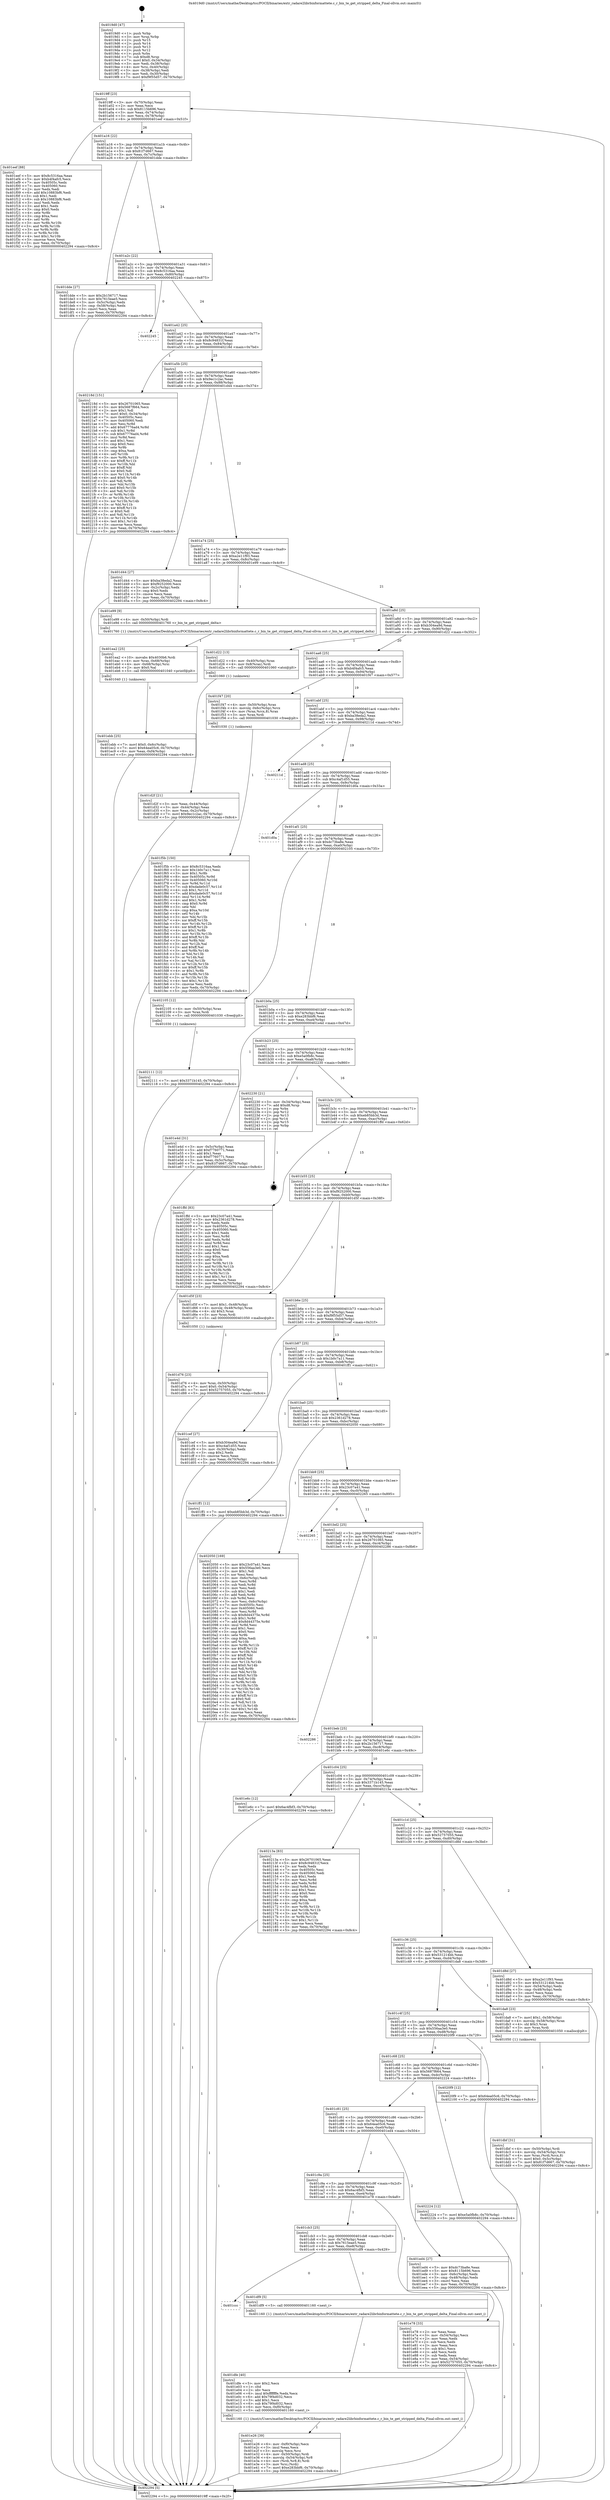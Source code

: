 digraph "0x4019d0" {
  label = "0x4019d0 (/mnt/c/Users/mathe/Desktop/tcc/POCII/binaries/extr_radare2librbinformattete.c_r_bin_te_get_stripped_delta_Final-ollvm.out::main(0))"
  labelloc = "t"
  node[shape=record]

  Entry [label="",width=0.3,height=0.3,shape=circle,fillcolor=black,style=filled]
  "0x4019ff" [label="{
     0x4019ff [23]\l
     | [instrs]\l
     &nbsp;&nbsp;0x4019ff \<+3\>: mov -0x70(%rbp),%eax\l
     &nbsp;&nbsp;0x401a02 \<+2\>: mov %eax,%ecx\l
     &nbsp;&nbsp;0x401a04 \<+6\>: sub $0x8115b696,%ecx\l
     &nbsp;&nbsp;0x401a0a \<+3\>: mov %eax,-0x74(%rbp)\l
     &nbsp;&nbsp;0x401a0d \<+3\>: mov %ecx,-0x78(%rbp)\l
     &nbsp;&nbsp;0x401a10 \<+6\>: je 0000000000401eef \<main+0x51f\>\l
  }"]
  "0x401eef" [label="{
     0x401eef [88]\l
     | [instrs]\l
     &nbsp;&nbsp;0x401eef \<+5\>: mov $0x8c5316aa,%eax\l
     &nbsp;&nbsp;0x401ef4 \<+5\>: mov $0xb4f4afc5,%ecx\l
     &nbsp;&nbsp;0x401ef9 \<+7\>: mov 0x40505c,%edx\l
     &nbsp;&nbsp;0x401f00 \<+7\>: mov 0x405060,%esi\l
     &nbsp;&nbsp;0x401f07 \<+2\>: mov %edx,%edi\l
     &nbsp;&nbsp;0x401f09 \<+6\>: add $0x10883bf6,%edi\l
     &nbsp;&nbsp;0x401f0f \<+3\>: sub $0x1,%edi\l
     &nbsp;&nbsp;0x401f12 \<+6\>: sub $0x10883bf6,%edi\l
     &nbsp;&nbsp;0x401f18 \<+3\>: imul %edi,%edx\l
     &nbsp;&nbsp;0x401f1b \<+3\>: and $0x1,%edx\l
     &nbsp;&nbsp;0x401f1e \<+3\>: cmp $0x0,%edx\l
     &nbsp;&nbsp;0x401f21 \<+4\>: sete %r8b\l
     &nbsp;&nbsp;0x401f25 \<+3\>: cmp $0xa,%esi\l
     &nbsp;&nbsp;0x401f28 \<+4\>: setl %r9b\l
     &nbsp;&nbsp;0x401f2c \<+3\>: mov %r8b,%r10b\l
     &nbsp;&nbsp;0x401f2f \<+3\>: and %r9b,%r10b\l
     &nbsp;&nbsp;0x401f32 \<+3\>: xor %r9b,%r8b\l
     &nbsp;&nbsp;0x401f35 \<+3\>: or %r8b,%r10b\l
     &nbsp;&nbsp;0x401f38 \<+4\>: test $0x1,%r10b\l
     &nbsp;&nbsp;0x401f3c \<+3\>: cmovne %ecx,%eax\l
     &nbsp;&nbsp;0x401f3f \<+3\>: mov %eax,-0x70(%rbp)\l
     &nbsp;&nbsp;0x401f42 \<+5\>: jmp 0000000000402294 \<main+0x8c4\>\l
  }"]
  "0x401a16" [label="{
     0x401a16 [22]\l
     | [instrs]\l
     &nbsp;&nbsp;0x401a16 \<+5\>: jmp 0000000000401a1b \<main+0x4b\>\l
     &nbsp;&nbsp;0x401a1b \<+3\>: mov -0x74(%rbp),%eax\l
     &nbsp;&nbsp;0x401a1e \<+5\>: sub $0x81f7d667,%eax\l
     &nbsp;&nbsp;0x401a23 \<+3\>: mov %eax,-0x7c(%rbp)\l
     &nbsp;&nbsp;0x401a26 \<+6\>: je 0000000000401dde \<main+0x40e\>\l
  }"]
  Exit [label="",width=0.3,height=0.3,shape=circle,fillcolor=black,style=filled,peripheries=2]
  "0x401dde" [label="{
     0x401dde [27]\l
     | [instrs]\l
     &nbsp;&nbsp;0x401dde \<+5\>: mov $0x2b156717,%eax\l
     &nbsp;&nbsp;0x401de3 \<+5\>: mov $0x7615eae5,%ecx\l
     &nbsp;&nbsp;0x401de8 \<+3\>: mov -0x5c(%rbp),%edx\l
     &nbsp;&nbsp;0x401deb \<+3\>: cmp -0x58(%rbp),%edx\l
     &nbsp;&nbsp;0x401dee \<+3\>: cmovl %ecx,%eax\l
     &nbsp;&nbsp;0x401df1 \<+3\>: mov %eax,-0x70(%rbp)\l
     &nbsp;&nbsp;0x401df4 \<+5\>: jmp 0000000000402294 \<main+0x8c4\>\l
  }"]
  "0x401a2c" [label="{
     0x401a2c [22]\l
     | [instrs]\l
     &nbsp;&nbsp;0x401a2c \<+5\>: jmp 0000000000401a31 \<main+0x61\>\l
     &nbsp;&nbsp;0x401a31 \<+3\>: mov -0x74(%rbp),%eax\l
     &nbsp;&nbsp;0x401a34 \<+5\>: sub $0x8c5316aa,%eax\l
     &nbsp;&nbsp;0x401a39 \<+3\>: mov %eax,-0x80(%rbp)\l
     &nbsp;&nbsp;0x401a3c \<+6\>: je 0000000000402245 \<main+0x875\>\l
  }"]
  "0x402111" [label="{
     0x402111 [12]\l
     | [instrs]\l
     &nbsp;&nbsp;0x402111 \<+7\>: movl $0x3371b145,-0x70(%rbp)\l
     &nbsp;&nbsp;0x402118 \<+5\>: jmp 0000000000402294 \<main+0x8c4\>\l
  }"]
  "0x402245" [label="{
     0x402245\l
  }", style=dashed]
  "0x401a42" [label="{
     0x401a42 [25]\l
     | [instrs]\l
     &nbsp;&nbsp;0x401a42 \<+5\>: jmp 0000000000401a47 \<main+0x77\>\l
     &nbsp;&nbsp;0x401a47 \<+3\>: mov -0x74(%rbp),%eax\l
     &nbsp;&nbsp;0x401a4a \<+5\>: sub $0x8c94831f,%eax\l
     &nbsp;&nbsp;0x401a4f \<+6\>: mov %eax,-0x84(%rbp)\l
     &nbsp;&nbsp;0x401a55 \<+6\>: je 000000000040218d \<main+0x7bd\>\l
  }"]
  "0x401f5b" [label="{
     0x401f5b [150]\l
     | [instrs]\l
     &nbsp;&nbsp;0x401f5b \<+5\>: mov $0x8c5316aa,%edx\l
     &nbsp;&nbsp;0x401f60 \<+5\>: mov $0x1b0c7a11,%esi\l
     &nbsp;&nbsp;0x401f65 \<+3\>: mov $0x1,%r8b\l
     &nbsp;&nbsp;0x401f68 \<+8\>: mov 0x40505c,%r9d\l
     &nbsp;&nbsp;0x401f70 \<+8\>: mov 0x405060,%r10d\l
     &nbsp;&nbsp;0x401f78 \<+3\>: mov %r9d,%r11d\l
     &nbsp;&nbsp;0x401f7b \<+7\>: sub $0xdade0c57,%r11d\l
     &nbsp;&nbsp;0x401f82 \<+4\>: sub $0x1,%r11d\l
     &nbsp;&nbsp;0x401f86 \<+7\>: add $0xdade0c57,%r11d\l
     &nbsp;&nbsp;0x401f8d \<+4\>: imul %r11d,%r9d\l
     &nbsp;&nbsp;0x401f91 \<+4\>: and $0x1,%r9d\l
     &nbsp;&nbsp;0x401f95 \<+4\>: cmp $0x0,%r9d\l
     &nbsp;&nbsp;0x401f99 \<+3\>: sete %bl\l
     &nbsp;&nbsp;0x401f9c \<+4\>: cmp $0xa,%r10d\l
     &nbsp;&nbsp;0x401fa0 \<+4\>: setl %r14b\l
     &nbsp;&nbsp;0x401fa4 \<+3\>: mov %bl,%r15b\l
     &nbsp;&nbsp;0x401fa7 \<+4\>: xor $0xff,%r15b\l
     &nbsp;&nbsp;0x401fab \<+3\>: mov %r14b,%r12b\l
     &nbsp;&nbsp;0x401fae \<+4\>: xor $0xff,%r12b\l
     &nbsp;&nbsp;0x401fb2 \<+4\>: xor $0x1,%r8b\l
     &nbsp;&nbsp;0x401fb6 \<+3\>: mov %r15b,%r13b\l
     &nbsp;&nbsp;0x401fb9 \<+4\>: and $0xff,%r13b\l
     &nbsp;&nbsp;0x401fbd \<+3\>: and %r8b,%bl\l
     &nbsp;&nbsp;0x401fc0 \<+3\>: mov %r12b,%al\l
     &nbsp;&nbsp;0x401fc3 \<+2\>: and $0xff,%al\l
     &nbsp;&nbsp;0x401fc5 \<+3\>: and %r8b,%r14b\l
     &nbsp;&nbsp;0x401fc8 \<+3\>: or %bl,%r13b\l
     &nbsp;&nbsp;0x401fcb \<+3\>: or %r14b,%al\l
     &nbsp;&nbsp;0x401fce \<+3\>: xor %al,%r13b\l
     &nbsp;&nbsp;0x401fd1 \<+3\>: or %r12b,%r15b\l
     &nbsp;&nbsp;0x401fd4 \<+4\>: xor $0xff,%r15b\l
     &nbsp;&nbsp;0x401fd8 \<+4\>: or $0x1,%r8b\l
     &nbsp;&nbsp;0x401fdc \<+3\>: and %r8b,%r15b\l
     &nbsp;&nbsp;0x401fdf \<+3\>: or %r15b,%r13b\l
     &nbsp;&nbsp;0x401fe2 \<+4\>: test $0x1,%r13b\l
     &nbsp;&nbsp;0x401fe6 \<+3\>: cmovne %esi,%edx\l
     &nbsp;&nbsp;0x401fe9 \<+3\>: mov %edx,-0x70(%rbp)\l
     &nbsp;&nbsp;0x401fec \<+5\>: jmp 0000000000402294 \<main+0x8c4\>\l
  }"]
  "0x40218d" [label="{
     0x40218d [151]\l
     | [instrs]\l
     &nbsp;&nbsp;0x40218d \<+5\>: mov $0x26701065,%eax\l
     &nbsp;&nbsp;0x402192 \<+5\>: mov $0x5687f664,%ecx\l
     &nbsp;&nbsp;0x402197 \<+2\>: mov $0x1,%dl\l
     &nbsp;&nbsp;0x402199 \<+7\>: movl $0x0,-0x34(%rbp)\l
     &nbsp;&nbsp;0x4021a0 \<+7\>: mov 0x40505c,%esi\l
     &nbsp;&nbsp;0x4021a7 \<+7\>: mov 0x405060,%edi\l
     &nbsp;&nbsp;0x4021ae \<+3\>: mov %esi,%r8d\l
     &nbsp;&nbsp;0x4021b1 \<+7\>: add $0x67776ad4,%r8d\l
     &nbsp;&nbsp;0x4021b8 \<+4\>: sub $0x1,%r8d\l
     &nbsp;&nbsp;0x4021bc \<+7\>: sub $0x67776ad4,%r8d\l
     &nbsp;&nbsp;0x4021c3 \<+4\>: imul %r8d,%esi\l
     &nbsp;&nbsp;0x4021c7 \<+3\>: and $0x1,%esi\l
     &nbsp;&nbsp;0x4021ca \<+3\>: cmp $0x0,%esi\l
     &nbsp;&nbsp;0x4021cd \<+4\>: sete %r9b\l
     &nbsp;&nbsp;0x4021d1 \<+3\>: cmp $0xa,%edi\l
     &nbsp;&nbsp;0x4021d4 \<+4\>: setl %r10b\l
     &nbsp;&nbsp;0x4021d8 \<+3\>: mov %r9b,%r11b\l
     &nbsp;&nbsp;0x4021db \<+4\>: xor $0xff,%r11b\l
     &nbsp;&nbsp;0x4021df \<+3\>: mov %r10b,%bl\l
     &nbsp;&nbsp;0x4021e2 \<+3\>: xor $0xff,%bl\l
     &nbsp;&nbsp;0x4021e5 \<+3\>: xor $0x0,%dl\l
     &nbsp;&nbsp;0x4021e8 \<+3\>: mov %r11b,%r14b\l
     &nbsp;&nbsp;0x4021eb \<+4\>: and $0x0,%r14b\l
     &nbsp;&nbsp;0x4021ef \<+3\>: and %dl,%r9b\l
     &nbsp;&nbsp;0x4021f2 \<+3\>: mov %bl,%r15b\l
     &nbsp;&nbsp;0x4021f5 \<+4\>: and $0x0,%r15b\l
     &nbsp;&nbsp;0x4021f9 \<+3\>: and %dl,%r10b\l
     &nbsp;&nbsp;0x4021fc \<+3\>: or %r9b,%r14b\l
     &nbsp;&nbsp;0x4021ff \<+3\>: or %r10b,%r15b\l
     &nbsp;&nbsp;0x402202 \<+3\>: xor %r15b,%r14b\l
     &nbsp;&nbsp;0x402205 \<+3\>: or %bl,%r11b\l
     &nbsp;&nbsp;0x402208 \<+4\>: xor $0xff,%r11b\l
     &nbsp;&nbsp;0x40220c \<+3\>: or $0x0,%dl\l
     &nbsp;&nbsp;0x40220f \<+3\>: and %dl,%r11b\l
     &nbsp;&nbsp;0x402212 \<+3\>: or %r11b,%r14b\l
     &nbsp;&nbsp;0x402215 \<+4\>: test $0x1,%r14b\l
     &nbsp;&nbsp;0x402219 \<+3\>: cmovne %ecx,%eax\l
     &nbsp;&nbsp;0x40221c \<+3\>: mov %eax,-0x70(%rbp)\l
     &nbsp;&nbsp;0x40221f \<+5\>: jmp 0000000000402294 \<main+0x8c4\>\l
  }"]
  "0x401a5b" [label="{
     0x401a5b [25]\l
     | [instrs]\l
     &nbsp;&nbsp;0x401a5b \<+5\>: jmp 0000000000401a60 \<main+0x90\>\l
     &nbsp;&nbsp;0x401a60 \<+3\>: mov -0x74(%rbp),%eax\l
     &nbsp;&nbsp;0x401a63 \<+5\>: sub $0x9ec1c2ac,%eax\l
     &nbsp;&nbsp;0x401a68 \<+6\>: mov %eax,-0x88(%rbp)\l
     &nbsp;&nbsp;0x401a6e \<+6\>: je 0000000000401d44 \<main+0x374\>\l
  }"]
  "0x401ebb" [label="{
     0x401ebb [25]\l
     | [instrs]\l
     &nbsp;&nbsp;0x401ebb \<+7\>: movl $0x0,-0x6c(%rbp)\l
     &nbsp;&nbsp;0x401ec2 \<+7\>: movl $0x64ea05c6,-0x70(%rbp)\l
     &nbsp;&nbsp;0x401ec9 \<+6\>: mov %eax,-0xf4(%rbp)\l
     &nbsp;&nbsp;0x401ecf \<+5\>: jmp 0000000000402294 \<main+0x8c4\>\l
  }"]
  "0x401d44" [label="{
     0x401d44 [27]\l
     | [instrs]\l
     &nbsp;&nbsp;0x401d44 \<+5\>: mov $0xba38eda2,%eax\l
     &nbsp;&nbsp;0x401d49 \<+5\>: mov $0xf9252000,%ecx\l
     &nbsp;&nbsp;0x401d4e \<+3\>: mov -0x2c(%rbp),%edx\l
     &nbsp;&nbsp;0x401d51 \<+3\>: cmp $0x0,%edx\l
     &nbsp;&nbsp;0x401d54 \<+3\>: cmove %ecx,%eax\l
     &nbsp;&nbsp;0x401d57 \<+3\>: mov %eax,-0x70(%rbp)\l
     &nbsp;&nbsp;0x401d5a \<+5\>: jmp 0000000000402294 \<main+0x8c4\>\l
  }"]
  "0x401a74" [label="{
     0x401a74 [25]\l
     | [instrs]\l
     &nbsp;&nbsp;0x401a74 \<+5\>: jmp 0000000000401a79 \<main+0xa9\>\l
     &nbsp;&nbsp;0x401a79 \<+3\>: mov -0x74(%rbp),%eax\l
     &nbsp;&nbsp;0x401a7c \<+5\>: sub $0xa2e11f93,%eax\l
     &nbsp;&nbsp;0x401a81 \<+6\>: mov %eax,-0x8c(%rbp)\l
     &nbsp;&nbsp;0x401a87 \<+6\>: je 0000000000401e99 \<main+0x4c9\>\l
  }"]
  "0x401ea2" [label="{
     0x401ea2 [25]\l
     | [instrs]\l
     &nbsp;&nbsp;0x401ea2 \<+10\>: movabs $0x4030b6,%rdi\l
     &nbsp;&nbsp;0x401eac \<+4\>: mov %rax,-0x68(%rbp)\l
     &nbsp;&nbsp;0x401eb0 \<+4\>: mov -0x68(%rbp),%rsi\l
     &nbsp;&nbsp;0x401eb4 \<+2\>: mov $0x0,%al\l
     &nbsp;&nbsp;0x401eb6 \<+5\>: call 0000000000401040 \<printf@plt\>\l
     | [calls]\l
     &nbsp;&nbsp;0x401040 \{1\} (unknown)\l
  }"]
  "0x401e99" [label="{
     0x401e99 [9]\l
     | [instrs]\l
     &nbsp;&nbsp;0x401e99 \<+4\>: mov -0x50(%rbp),%rdi\l
     &nbsp;&nbsp;0x401e9d \<+5\>: call 0000000000401760 \<r_bin_te_get_stripped_delta\>\l
     | [calls]\l
     &nbsp;&nbsp;0x401760 \{1\} (/mnt/c/Users/mathe/Desktop/tcc/POCII/binaries/extr_radare2librbinformattete.c_r_bin_te_get_stripped_delta_Final-ollvm.out::r_bin_te_get_stripped_delta)\l
  }"]
  "0x401a8d" [label="{
     0x401a8d [25]\l
     | [instrs]\l
     &nbsp;&nbsp;0x401a8d \<+5\>: jmp 0000000000401a92 \<main+0xc2\>\l
     &nbsp;&nbsp;0x401a92 \<+3\>: mov -0x74(%rbp),%eax\l
     &nbsp;&nbsp;0x401a95 \<+5\>: sub $0xb304ea9d,%eax\l
     &nbsp;&nbsp;0x401a9a \<+6\>: mov %eax,-0x90(%rbp)\l
     &nbsp;&nbsp;0x401aa0 \<+6\>: je 0000000000401d22 \<main+0x352\>\l
  }"]
  "0x401e26" [label="{
     0x401e26 [39]\l
     | [instrs]\l
     &nbsp;&nbsp;0x401e26 \<+6\>: mov -0xf0(%rbp),%ecx\l
     &nbsp;&nbsp;0x401e2c \<+3\>: imul %eax,%ecx\l
     &nbsp;&nbsp;0x401e2f \<+3\>: movslq %ecx,%rsi\l
     &nbsp;&nbsp;0x401e32 \<+4\>: mov -0x50(%rbp),%rdi\l
     &nbsp;&nbsp;0x401e36 \<+4\>: movslq -0x54(%rbp),%r8\l
     &nbsp;&nbsp;0x401e3a \<+4\>: mov (%rdi,%r8,8),%rdi\l
     &nbsp;&nbsp;0x401e3e \<+3\>: mov %rsi,(%rdi)\l
     &nbsp;&nbsp;0x401e41 \<+7\>: movl $0xe283bbf6,-0x70(%rbp)\l
     &nbsp;&nbsp;0x401e48 \<+5\>: jmp 0000000000402294 \<main+0x8c4\>\l
  }"]
  "0x401d22" [label="{
     0x401d22 [13]\l
     | [instrs]\l
     &nbsp;&nbsp;0x401d22 \<+4\>: mov -0x40(%rbp),%rax\l
     &nbsp;&nbsp;0x401d26 \<+4\>: mov 0x8(%rax),%rdi\l
     &nbsp;&nbsp;0x401d2a \<+5\>: call 0000000000401060 \<atoi@plt\>\l
     | [calls]\l
     &nbsp;&nbsp;0x401060 \{1\} (unknown)\l
  }"]
  "0x401aa6" [label="{
     0x401aa6 [25]\l
     | [instrs]\l
     &nbsp;&nbsp;0x401aa6 \<+5\>: jmp 0000000000401aab \<main+0xdb\>\l
     &nbsp;&nbsp;0x401aab \<+3\>: mov -0x74(%rbp),%eax\l
     &nbsp;&nbsp;0x401aae \<+5\>: sub $0xb4f4afc5,%eax\l
     &nbsp;&nbsp;0x401ab3 \<+6\>: mov %eax,-0x94(%rbp)\l
     &nbsp;&nbsp;0x401ab9 \<+6\>: je 0000000000401f47 \<main+0x577\>\l
  }"]
  "0x401dfe" [label="{
     0x401dfe [40]\l
     | [instrs]\l
     &nbsp;&nbsp;0x401dfe \<+5\>: mov $0x2,%ecx\l
     &nbsp;&nbsp;0x401e03 \<+1\>: cltd\l
     &nbsp;&nbsp;0x401e04 \<+2\>: idiv %ecx\l
     &nbsp;&nbsp;0x401e06 \<+6\>: imul $0xfffffffe,%edx,%ecx\l
     &nbsp;&nbsp;0x401e0c \<+6\>: add $0x79f4d032,%ecx\l
     &nbsp;&nbsp;0x401e12 \<+3\>: add $0x1,%ecx\l
     &nbsp;&nbsp;0x401e15 \<+6\>: sub $0x79f4d032,%ecx\l
     &nbsp;&nbsp;0x401e1b \<+6\>: mov %ecx,-0xf0(%rbp)\l
     &nbsp;&nbsp;0x401e21 \<+5\>: call 0000000000401160 \<next_i\>\l
     | [calls]\l
     &nbsp;&nbsp;0x401160 \{1\} (/mnt/c/Users/mathe/Desktop/tcc/POCII/binaries/extr_radare2librbinformattete.c_r_bin_te_get_stripped_delta_Final-ollvm.out::next_i)\l
  }"]
  "0x401f47" [label="{
     0x401f47 [20]\l
     | [instrs]\l
     &nbsp;&nbsp;0x401f47 \<+4\>: mov -0x50(%rbp),%rax\l
     &nbsp;&nbsp;0x401f4b \<+4\>: movslq -0x6c(%rbp),%rcx\l
     &nbsp;&nbsp;0x401f4f \<+4\>: mov (%rax,%rcx,8),%rax\l
     &nbsp;&nbsp;0x401f53 \<+3\>: mov %rax,%rdi\l
     &nbsp;&nbsp;0x401f56 \<+5\>: call 0000000000401030 \<free@plt\>\l
     | [calls]\l
     &nbsp;&nbsp;0x401030 \{1\} (unknown)\l
  }"]
  "0x401abf" [label="{
     0x401abf [25]\l
     | [instrs]\l
     &nbsp;&nbsp;0x401abf \<+5\>: jmp 0000000000401ac4 \<main+0xf4\>\l
     &nbsp;&nbsp;0x401ac4 \<+3\>: mov -0x74(%rbp),%eax\l
     &nbsp;&nbsp;0x401ac7 \<+5\>: sub $0xba38eda2,%eax\l
     &nbsp;&nbsp;0x401acc \<+6\>: mov %eax,-0x98(%rbp)\l
     &nbsp;&nbsp;0x401ad2 \<+6\>: je 000000000040211d \<main+0x74d\>\l
  }"]
  "0x401ccc" [label="{
     0x401ccc\l
  }", style=dashed]
  "0x40211d" [label="{
     0x40211d\l
  }", style=dashed]
  "0x401ad8" [label="{
     0x401ad8 [25]\l
     | [instrs]\l
     &nbsp;&nbsp;0x401ad8 \<+5\>: jmp 0000000000401add \<main+0x10d\>\l
     &nbsp;&nbsp;0x401add \<+3\>: mov -0x74(%rbp),%eax\l
     &nbsp;&nbsp;0x401ae0 \<+5\>: sub $0xc4af1d55,%eax\l
     &nbsp;&nbsp;0x401ae5 \<+6\>: mov %eax,-0x9c(%rbp)\l
     &nbsp;&nbsp;0x401aeb \<+6\>: je 0000000000401d0a \<main+0x33a\>\l
  }"]
  "0x401df9" [label="{
     0x401df9 [5]\l
     | [instrs]\l
     &nbsp;&nbsp;0x401df9 \<+5\>: call 0000000000401160 \<next_i\>\l
     | [calls]\l
     &nbsp;&nbsp;0x401160 \{1\} (/mnt/c/Users/mathe/Desktop/tcc/POCII/binaries/extr_radare2librbinformattete.c_r_bin_te_get_stripped_delta_Final-ollvm.out::next_i)\l
  }"]
  "0x401d0a" [label="{
     0x401d0a\l
  }", style=dashed]
  "0x401af1" [label="{
     0x401af1 [25]\l
     | [instrs]\l
     &nbsp;&nbsp;0x401af1 \<+5\>: jmp 0000000000401af6 \<main+0x126\>\l
     &nbsp;&nbsp;0x401af6 \<+3\>: mov -0x74(%rbp),%eax\l
     &nbsp;&nbsp;0x401af9 \<+5\>: sub $0xdc73ba8e,%eax\l
     &nbsp;&nbsp;0x401afe \<+6\>: mov %eax,-0xa0(%rbp)\l
     &nbsp;&nbsp;0x401b04 \<+6\>: je 0000000000402105 \<main+0x735\>\l
  }"]
  "0x401cb3" [label="{
     0x401cb3 [25]\l
     | [instrs]\l
     &nbsp;&nbsp;0x401cb3 \<+5\>: jmp 0000000000401cb8 \<main+0x2e8\>\l
     &nbsp;&nbsp;0x401cb8 \<+3\>: mov -0x74(%rbp),%eax\l
     &nbsp;&nbsp;0x401cbb \<+5\>: sub $0x7615eae5,%eax\l
     &nbsp;&nbsp;0x401cc0 \<+6\>: mov %eax,-0xe8(%rbp)\l
     &nbsp;&nbsp;0x401cc6 \<+6\>: je 0000000000401df9 \<main+0x429\>\l
  }"]
  "0x402105" [label="{
     0x402105 [12]\l
     | [instrs]\l
     &nbsp;&nbsp;0x402105 \<+4\>: mov -0x50(%rbp),%rax\l
     &nbsp;&nbsp;0x402109 \<+3\>: mov %rax,%rdi\l
     &nbsp;&nbsp;0x40210c \<+5\>: call 0000000000401030 \<free@plt\>\l
     | [calls]\l
     &nbsp;&nbsp;0x401030 \{1\} (unknown)\l
  }"]
  "0x401b0a" [label="{
     0x401b0a [25]\l
     | [instrs]\l
     &nbsp;&nbsp;0x401b0a \<+5\>: jmp 0000000000401b0f \<main+0x13f\>\l
     &nbsp;&nbsp;0x401b0f \<+3\>: mov -0x74(%rbp),%eax\l
     &nbsp;&nbsp;0x401b12 \<+5\>: sub $0xe283bbf6,%eax\l
     &nbsp;&nbsp;0x401b17 \<+6\>: mov %eax,-0xa4(%rbp)\l
     &nbsp;&nbsp;0x401b1d \<+6\>: je 0000000000401e4d \<main+0x47d\>\l
  }"]
  "0x401e78" [label="{
     0x401e78 [33]\l
     | [instrs]\l
     &nbsp;&nbsp;0x401e78 \<+2\>: xor %eax,%eax\l
     &nbsp;&nbsp;0x401e7a \<+3\>: mov -0x54(%rbp),%ecx\l
     &nbsp;&nbsp;0x401e7d \<+2\>: mov %eax,%edx\l
     &nbsp;&nbsp;0x401e7f \<+2\>: sub %ecx,%edx\l
     &nbsp;&nbsp;0x401e81 \<+2\>: mov %eax,%ecx\l
     &nbsp;&nbsp;0x401e83 \<+3\>: sub $0x1,%ecx\l
     &nbsp;&nbsp;0x401e86 \<+2\>: add %ecx,%edx\l
     &nbsp;&nbsp;0x401e88 \<+2\>: sub %edx,%eax\l
     &nbsp;&nbsp;0x401e8a \<+3\>: mov %eax,-0x54(%rbp)\l
     &nbsp;&nbsp;0x401e8d \<+7\>: movl $0x52757055,-0x70(%rbp)\l
     &nbsp;&nbsp;0x401e94 \<+5\>: jmp 0000000000402294 \<main+0x8c4\>\l
  }"]
  "0x401e4d" [label="{
     0x401e4d [31]\l
     | [instrs]\l
     &nbsp;&nbsp;0x401e4d \<+3\>: mov -0x5c(%rbp),%eax\l
     &nbsp;&nbsp;0x401e50 \<+5\>: add $0xf7760771,%eax\l
     &nbsp;&nbsp;0x401e55 \<+3\>: add $0x1,%eax\l
     &nbsp;&nbsp;0x401e58 \<+5\>: sub $0xf7760771,%eax\l
     &nbsp;&nbsp;0x401e5d \<+3\>: mov %eax,-0x5c(%rbp)\l
     &nbsp;&nbsp;0x401e60 \<+7\>: movl $0x81f7d667,-0x70(%rbp)\l
     &nbsp;&nbsp;0x401e67 \<+5\>: jmp 0000000000402294 \<main+0x8c4\>\l
  }"]
  "0x401b23" [label="{
     0x401b23 [25]\l
     | [instrs]\l
     &nbsp;&nbsp;0x401b23 \<+5\>: jmp 0000000000401b28 \<main+0x158\>\l
     &nbsp;&nbsp;0x401b28 \<+3\>: mov -0x74(%rbp),%eax\l
     &nbsp;&nbsp;0x401b2b \<+5\>: sub $0xe5a0fb8c,%eax\l
     &nbsp;&nbsp;0x401b30 \<+6\>: mov %eax,-0xa8(%rbp)\l
     &nbsp;&nbsp;0x401b36 \<+6\>: je 0000000000402230 \<main+0x860\>\l
  }"]
  "0x401c9a" [label="{
     0x401c9a [25]\l
     | [instrs]\l
     &nbsp;&nbsp;0x401c9a \<+5\>: jmp 0000000000401c9f \<main+0x2cf\>\l
     &nbsp;&nbsp;0x401c9f \<+3\>: mov -0x74(%rbp),%eax\l
     &nbsp;&nbsp;0x401ca2 \<+5\>: sub $0x6ac4fbf3,%eax\l
     &nbsp;&nbsp;0x401ca7 \<+6\>: mov %eax,-0xe4(%rbp)\l
     &nbsp;&nbsp;0x401cad \<+6\>: je 0000000000401e78 \<main+0x4a8\>\l
  }"]
  "0x402230" [label="{
     0x402230 [21]\l
     | [instrs]\l
     &nbsp;&nbsp;0x402230 \<+3\>: mov -0x34(%rbp),%eax\l
     &nbsp;&nbsp;0x402233 \<+7\>: add $0xd8,%rsp\l
     &nbsp;&nbsp;0x40223a \<+1\>: pop %rbx\l
     &nbsp;&nbsp;0x40223b \<+2\>: pop %r12\l
     &nbsp;&nbsp;0x40223d \<+2\>: pop %r13\l
     &nbsp;&nbsp;0x40223f \<+2\>: pop %r14\l
     &nbsp;&nbsp;0x402241 \<+2\>: pop %r15\l
     &nbsp;&nbsp;0x402243 \<+1\>: pop %rbp\l
     &nbsp;&nbsp;0x402244 \<+1\>: ret\l
  }"]
  "0x401b3c" [label="{
     0x401b3c [25]\l
     | [instrs]\l
     &nbsp;&nbsp;0x401b3c \<+5\>: jmp 0000000000401b41 \<main+0x171\>\l
     &nbsp;&nbsp;0x401b41 \<+3\>: mov -0x74(%rbp),%eax\l
     &nbsp;&nbsp;0x401b44 \<+5\>: sub $0xeb85bb3d,%eax\l
     &nbsp;&nbsp;0x401b49 \<+6\>: mov %eax,-0xac(%rbp)\l
     &nbsp;&nbsp;0x401b4f \<+6\>: je 0000000000401ffd \<main+0x62d\>\l
  }"]
  "0x401ed4" [label="{
     0x401ed4 [27]\l
     | [instrs]\l
     &nbsp;&nbsp;0x401ed4 \<+5\>: mov $0xdc73ba8e,%eax\l
     &nbsp;&nbsp;0x401ed9 \<+5\>: mov $0x8115b696,%ecx\l
     &nbsp;&nbsp;0x401ede \<+3\>: mov -0x6c(%rbp),%edx\l
     &nbsp;&nbsp;0x401ee1 \<+3\>: cmp -0x48(%rbp),%edx\l
     &nbsp;&nbsp;0x401ee4 \<+3\>: cmovl %ecx,%eax\l
     &nbsp;&nbsp;0x401ee7 \<+3\>: mov %eax,-0x70(%rbp)\l
     &nbsp;&nbsp;0x401eea \<+5\>: jmp 0000000000402294 \<main+0x8c4\>\l
  }"]
  "0x401ffd" [label="{
     0x401ffd [83]\l
     | [instrs]\l
     &nbsp;&nbsp;0x401ffd \<+5\>: mov $0x23c07a41,%eax\l
     &nbsp;&nbsp;0x402002 \<+5\>: mov $0x2361d278,%ecx\l
     &nbsp;&nbsp;0x402007 \<+2\>: xor %edx,%edx\l
     &nbsp;&nbsp;0x402009 \<+7\>: mov 0x40505c,%esi\l
     &nbsp;&nbsp;0x402010 \<+7\>: mov 0x405060,%edi\l
     &nbsp;&nbsp;0x402017 \<+3\>: sub $0x1,%edx\l
     &nbsp;&nbsp;0x40201a \<+3\>: mov %esi,%r8d\l
     &nbsp;&nbsp;0x40201d \<+3\>: add %edx,%r8d\l
     &nbsp;&nbsp;0x402020 \<+4\>: imul %r8d,%esi\l
     &nbsp;&nbsp;0x402024 \<+3\>: and $0x1,%esi\l
     &nbsp;&nbsp;0x402027 \<+3\>: cmp $0x0,%esi\l
     &nbsp;&nbsp;0x40202a \<+4\>: sete %r9b\l
     &nbsp;&nbsp;0x40202e \<+3\>: cmp $0xa,%edi\l
     &nbsp;&nbsp;0x402031 \<+4\>: setl %r10b\l
     &nbsp;&nbsp;0x402035 \<+3\>: mov %r9b,%r11b\l
     &nbsp;&nbsp;0x402038 \<+3\>: and %r10b,%r11b\l
     &nbsp;&nbsp;0x40203b \<+3\>: xor %r10b,%r9b\l
     &nbsp;&nbsp;0x40203e \<+3\>: or %r9b,%r11b\l
     &nbsp;&nbsp;0x402041 \<+4\>: test $0x1,%r11b\l
     &nbsp;&nbsp;0x402045 \<+3\>: cmovne %ecx,%eax\l
     &nbsp;&nbsp;0x402048 \<+3\>: mov %eax,-0x70(%rbp)\l
     &nbsp;&nbsp;0x40204b \<+5\>: jmp 0000000000402294 \<main+0x8c4\>\l
  }"]
  "0x401b55" [label="{
     0x401b55 [25]\l
     | [instrs]\l
     &nbsp;&nbsp;0x401b55 \<+5\>: jmp 0000000000401b5a \<main+0x18a\>\l
     &nbsp;&nbsp;0x401b5a \<+3\>: mov -0x74(%rbp),%eax\l
     &nbsp;&nbsp;0x401b5d \<+5\>: sub $0xf9252000,%eax\l
     &nbsp;&nbsp;0x401b62 \<+6\>: mov %eax,-0xb0(%rbp)\l
     &nbsp;&nbsp;0x401b68 \<+6\>: je 0000000000401d5f \<main+0x38f\>\l
  }"]
  "0x401c81" [label="{
     0x401c81 [25]\l
     | [instrs]\l
     &nbsp;&nbsp;0x401c81 \<+5\>: jmp 0000000000401c86 \<main+0x2b6\>\l
     &nbsp;&nbsp;0x401c86 \<+3\>: mov -0x74(%rbp),%eax\l
     &nbsp;&nbsp;0x401c89 \<+5\>: sub $0x64ea05c6,%eax\l
     &nbsp;&nbsp;0x401c8e \<+6\>: mov %eax,-0xe0(%rbp)\l
     &nbsp;&nbsp;0x401c94 \<+6\>: je 0000000000401ed4 \<main+0x504\>\l
  }"]
  "0x401d5f" [label="{
     0x401d5f [23]\l
     | [instrs]\l
     &nbsp;&nbsp;0x401d5f \<+7\>: movl $0x1,-0x48(%rbp)\l
     &nbsp;&nbsp;0x401d66 \<+4\>: movslq -0x48(%rbp),%rax\l
     &nbsp;&nbsp;0x401d6a \<+4\>: shl $0x3,%rax\l
     &nbsp;&nbsp;0x401d6e \<+3\>: mov %rax,%rdi\l
     &nbsp;&nbsp;0x401d71 \<+5\>: call 0000000000401050 \<malloc@plt\>\l
     | [calls]\l
     &nbsp;&nbsp;0x401050 \{1\} (unknown)\l
  }"]
  "0x401b6e" [label="{
     0x401b6e [25]\l
     | [instrs]\l
     &nbsp;&nbsp;0x401b6e \<+5\>: jmp 0000000000401b73 \<main+0x1a3\>\l
     &nbsp;&nbsp;0x401b73 \<+3\>: mov -0x74(%rbp),%eax\l
     &nbsp;&nbsp;0x401b76 \<+5\>: sub $0xf9f55d57,%eax\l
     &nbsp;&nbsp;0x401b7b \<+6\>: mov %eax,-0xb4(%rbp)\l
     &nbsp;&nbsp;0x401b81 \<+6\>: je 0000000000401cef \<main+0x31f\>\l
  }"]
  "0x402224" [label="{
     0x402224 [12]\l
     | [instrs]\l
     &nbsp;&nbsp;0x402224 \<+7\>: movl $0xe5a0fb8c,-0x70(%rbp)\l
     &nbsp;&nbsp;0x40222b \<+5\>: jmp 0000000000402294 \<main+0x8c4\>\l
  }"]
  "0x401cef" [label="{
     0x401cef [27]\l
     | [instrs]\l
     &nbsp;&nbsp;0x401cef \<+5\>: mov $0xb304ea9d,%eax\l
     &nbsp;&nbsp;0x401cf4 \<+5\>: mov $0xc4af1d55,%ecx\l
     &nbsp;&nbsp;0x401cf9 \<+3\>: mov -0x30(%rbp),%edx\l
     &nbsp;&nbsp;0x401cfc \<+3\>: cmp $0x2,%edx\l
     &nbsp;&nbsp;0x401cff \<+3\>: cmovne %ecx,%eax\l
     &nbsp;&nbsp;0x401d02 \<+3\>: mov %eax,-0x70(%rbp)\l
     &nbsp;&nbsp;0x401d05 \<+5\>: jmp 0000000000402294 \<main+0x8c4\>\l
  }"]
  "0x401b87" [label="{
     0x401b87 [25]\l
     | [instrs]\l
     &nbsp;&nbsp;0x401b87 \<+5\>: jmp 0000000000401b8c \<main+0x1bc\>\l
     &nbsp;&nbsp;0x401b8c \<+3\>: mov -0x74(%rbp),%eax\l
     &nbsp;&nbsp;0x401b8f \<+5\>: sub $0x1b0c7a11,%eax\l
     &nbsp;&nbsp;0x401b94 \<+6\>: mov %eax,-0xb8(%rbp)\l
     &nbsp;&nbsp;0x401b9a \<+6\>: je 0000000000401ff1 \<main+0x621\>\l
  }"]
  "0x402294" [label="{
     0x402294 [5]\l
     | [instrs]\l
     &nbsp;&nbsp;0x402294 \<+5\>: jmp 00000000004019ff \<main+0x2f\>\l
  }"]
  "0x4019d0" [label="{
     0x4019d0 [47]\l
     | [instrs]\l
     &nbsp;&nbsp;0x4019d0 \<+1\>: push %rbp\l
     &nbsp;&nbsp;0x4019d1 \<+3\>: mov %rsp,%rbp\l
     &nbsp;&nbsp;0x4019d4 \<+2\>: push %r15\l
     &nbsp;&nbsp;0x4019d6 \<+2\>: push %r14\l
     &nbsp;&nbsp;0x4019d8 \<+2\>: push %r13\l
     &nbsp;&nbsp;0x4019da \<+2\>: push %r12\l
     &nbsp;&nbsp;0x4019dc \<+1\>: push %rbx\l
     &nbsp;&nbsp;0x4019dd \<+7\>: sub $0xd8,%rsp\l
     &nbsp;&nbsp;0x4019e4 \<+7\>: movl $0x0,-0x34(%rbp)\l
     &nbsp;&nbsp;0x4019eb \<+3\>: mov %edi,-0x38(%rbp)\l
     &nbsp;&nbsp;0x4019ee \<+4\>: mov %rsi,-0x40(%rbp)\l
     &nbsp;&nbsp;0x4019f2 \<+3\>: mov -0x38(%rbp),%edi\l
     &nbsp;&nbsp;0x4019f5 \<+3\>: mov %edi,-0x30(%rbp)\l
     &nbsp;&nbsp;0x4019f8 \<+7\>: movl $0xf9f55d57,-0x70(%rbp)\l
  }"]
  "0x401d2f" [label="{
     0x401d2f [21]\l
     | [instrs]\l
     &nbsp;&nbsp;0x401d2f \<+3\>: mov %eax,-0x44(%rbp)\l
     &nbsp;&nbsp;0x401d32 \<+3\>: mov -0x44(%rbp),%eax\l
     &nbsp;&nbsp;0x401d35 \<+3\>: mov %eax,-0x2c(%rbp)\l
     &nbsp;&nbsp;0x401d38 \<+7\>: movl $0x9ec1c2ac,-0x70(%rbp)\l
     &nbsp;&nbsp;0x401d3f \<+5\>: jmp 0000000000402294 \<main+0x8c4\>\l
  }"]
  "0x401d76" [label="{
     0x401d76 [23]\l
     | [instrs]\l
     &nbsp;&nbsp;0x401d76 \<+4\>: mov %rax,-0x50(%rbp)\l
     &nbsp;&nbsp;0x401d7a \<+7\>: movl $0x0,-0x54(%rbp)\l
     &nbsp;&nbsp;0x401d81 \<+7\>: movl $0x52757055,-0x70(%rbp)\l
     &nbsp;&nbsp;0x401d88 \<+5\>: jmp 0000000000402294 \<main+0x8c4\>\l
  }"]
  "0x401c68" [label="{
     0x401c68 [25]\l
     | [instrs]\l
     &nbsp;&nbsp;0x401c68 \<+5\>: jmp 0000000000401c6d \<main+0x29d\>\l
     &nbsp;&nbsp;0x401c6d \<+3\>: mov -0x74(%rbp),%eax\l
     &nbsp;&nbsp;0x401c70 \<+5\>: sub $0x5687f664,%eax\l
     &nbsp;&nbsp;0x401c75 \<+6\>: mov %eax,-0xdc(%rbp)\l
     &nbsp;&nbsp;0x401c7b \<+6\>: je 0000000000402224 \<main+0x854\>\l
  }"]
  "0x401ff1" [label="{
     0x401ff1 [12]\l
     | [instrs]\l
     &nbsp;&nbsp;0x401ff1 \<+7\>: movl $0xeb85bb3d,-0x70(%rbp)\l
     &nbsp;&nbsp;0x401ff8 \<+5\>: jmp 0000000000402294 \<main+0x8c4\>\l
  }"]
  "0x401ba0" [label="{
     0x401ba0 [25]\l
     | [instrs]\l
     &nbsp;&nbsp;0x401ba0 \<+5\>: jmp 0000000000401ba5 \<main+0x1d5\>\l
     &nbsp;&nbsp;0x401ba5 \<+3\>: mov -0x74(%rbp),%eax\l
     &nbsp;&nbsp;0x401ba8 \<+5\>: sub $0x2361d278,%eax\l
     &nbsp;&nbsp;0x401bad \<+6\>: mov %eax,-0xbc(%rbp)\l
     &nbsp;&nbsp;0x401bb3 \<+6\>: je 0000000000402050 \<main+0x680\>\l
  }"]
  "0x4020f9" [label="{
     0x4020f9 [12]\l
     | [instrs]\l
     &nbsp;&nbsp;0x4020f9 \<+7\>: movl $0x64ea05c6,-0x70(%rbp)\l
     &nbsp;&nbsp;0x402100 \<+5\>: jmp 0000000000402294 \<main+0x8c4\>\l
  }"]
  "0x402050" [label="{
     0x402050 [169]\l
     | [instrs]\l
     &nbsp;&nbsp;0x402050 \<+5\>: mov $0x23c07a41,%eax\l
     &nbsp;&nbsp;0x402055 \<+5\>: mov $0x556aa3e0,%ecx\l
     &nbsp;&nbsp;0x40205a \<+2\>: mov $0x1,%dl\l
     &nbsp;&nbsp;0x40205c \<+2\>: xor %esi,%esi\l
     &nbsp;&nbsp;0x40205e \<+3\>: mov -0x6c(%rbp),%edi\l
     &nbsp;&nbsp;0x402061 \<+3\>: mov %esi,%r8d\l
     &nbsp;&nbsp;0x402064 \<+3\>: sub %edi,%r8d\l
     &nbsp;&nbsp;0x402067 \<+2\>: mov %esi,%edi\l
     &nbsp;&nbsp;0x402069 \<+3\>: sub $0x1,%edi\l
     &nbsp;&nbsp;0x40206c \<+3\>: add %edi,%r8d\l
     &nbsp;&nbsp;0x40206f \<+3\>: sub %r8d,%esi\l
     &nbsp;&nbsp;0x402072 \<+3\>: mov %esi,-0x6c(%rbp)\l
     &nbsp;&nbsp;0x402075 \<+7\>: mov 0x40505c,%esi\l
     &nbsp;&nbsp;0x40207c \<+7\>: mov 0x405060,%edi\l
     &nbsp;&nbsp;0x402083 \<+3\>: mov %esi,%r8d\l
     &nbsp;&nbsp;0x402086 \<+7\>: sub $0x8d44375e,%r8d\l
     &nbsp;&nbsp;0x40208d \<+4\>: sub $0x1,%r8d\l
     &nbsp;&nbsp;0x402091 \<+7\>: add $0x8d44375e,%r8d\l
     &nbsp;&nbsp;0x402098 \<+4\>: imul %r8d,%esi\l
     &nbsp;&nbsp;0x40209c \<+3\>: and $0x1,%esi\l
     &nbsp;&nbsp;0x40209f \<+3\>: cmp $0x0,%esi\l
     &nbsp;&nbsp;0x4020a2 \<+4\>: sete %r9b\l
     &nbsp;&nbsp;0x4020a6 \<+3\>: cmp $0xa,%edi\l
     &nbsp;&nbsp;0x4020a9 \<+4\>: setl %r10b\l
     &nbsp;&nbsp;0x4020ad \<+3\>: mov %r9b,%r11b\l
     &nbsp;&nbsp;0x4020b0 \<+4\>: xor $0xff,%r11b\l
     &nbsp;&nbsp;0x4020b4 \<+3\>: mov %r10b,%bl\l
     &nbsp;&nbsp;0x4020b7 \<+3\>: xor $0xff,%bl\l
     &nbsp;&nbsp;0x4020ba \<+3\>: xor $0x0,%dl\l
     &nbsp;&nbsp;0x4020bd \<+3\>: mov %r11b,%r14b\l
     &nbsp;&nbsp;0x4020c0 \<+4\>: and $0x0,%r14b\l
     &nbsp;&nbsp;0x4020c4 \<+3\>: and %dl,%r9b\l
     &nbsp;&nbsp;0x4020c7 \<+3\>: mov %bl,%r15b\l
     &nbsp;&nbsp;0x4020ca \<+4\>: and $0x0,%r15b\l
     &nbsp;&nbsp;0x4020ce \<+3\>: and %dl,%r10b\l
     &nbsp;&nbsp;0x4020d1 \<+3\>: or %r9b,%r14b\l
     &nbsp;&nbsp;0x4020d4 \<+3\>: or %r10b,%r15b\l
     &nbsp;&nbsp;0x4020d7 \<+3\>: xor %r15b,%r14b\l
     &nbsp;&nbsp;0x4020da \<+3\>: or %bl,%r11b\l
     &nbsp;&nbsp;0x4020dd \<+4\>: xor $0xff,%r11b\l
     &nbsp;&nbsp;0x4020e1 \<+3\>: or $0x0,%dl\l
     &nbsp;&nbsp;0x4020e4 \<+3\>: and %dl,%r11b\l
     &nbsp;&nbsp;0x4020e7 \<+3\>: or %r11b,%r14b\l
     &nbsp;&nbsp;0x4020ea \<+4\>: test $0x1,%r14b\l
     &nbsp;&nbsp;0x4020ee \<+3\>: cmovne %ecx,%eax\l
     &nbsp;&nbsp;0x4020f1 \<+3\>: mov %eax,-0x70(%rbp)\l
     &nbsp;&nbsp;0x4020f4 \<+5\>: jmp 0000000000402294 \<main+0x8c4\>\l
  }"]
  "0x401bb9" [label="{
     0x401bb9 [25]\l
     | [instrs]\l
     &nbsp;&nbsp;0x401bb9 \<+5\>: jmp 0000000000401bbe \<main+0x1ee\>\l
     &nbsp;&nbsp;0x401bbe \<+3\>: mov -0x74(%rbp),%eax\l
     &nbsp;&nbsp;0x401bc1 \<+5\>: sub $0x23c07a41,%eax\l
     &nbsp;&nbsp;0x401bc6 \<+6\>: mov %eax,-0xc0(%rbp)\l
     &nbsp;&nbsp;0x401bcc \<+6\>: je 0000000000402265 \<main+0x895\>\l
  }"]
  "0x401dbf" [label="{
     0x401dbf [31]\l
     | [instrs]\l
     &nbsp;&nbsp;0x401dbf \<+4\>: mov -0x50(%rbp),%rdi\l
     &nbsp;&nbsp;0x401dc3 \<+4\>: movslq -0x54(%rbp),%rcx\l
     &nbsp;&nbsp;0x401dc7 \<+4\>: mov %rax,(%rdi,%rcx,8)\l
     &nbsp;&nbsp;0x401dcb \<+7\>: movl $0x0,-0x5c(%rbp)\l
     &nbsp;&nbsp;0x401dd2 \<+7\>: movl $0x81f7d667,-0x70(%rbp)\l
     &nbsp;&nbsp;0x401dd9 \<+5\>: jmp 0000000000402294 \<main+0x8c4\>\l
  }"]
  "0x402265" [label="{
     0x402265\l
  }", style=dashed]
  "0x401bd2" [label="{
     0x401bd2 [25]\l
     | [instrs]\l
     &nbsp;&nbsp;0x401bd2 \<+5\>: jmp 0000000000401bd7 \<main+0x207\>\l
     &nbsp;&nbsp;0x401bd7 \<+3\>: mov -0x74(%rbp),%eax\l
     &nbsp;&nbsp;0x401bda \<+5\>: sub $0x26701065,%eax\l
     &nbsp;&nbsp;0x401bdf \<+6\>: mov %eax,-0xc4(%rbp)\l
     &nbsp;&nbsp;0x401be5 \<+6\>: je 0000000000402286 \<main+0x8b6\>\l
  }"]
  "0x401c4f" [label="{
     0x401c4f [25]\l
     | [instrs]\l
     &nbsp;&nbsp;0x401c4f \<+5\>: jmp 0000000000401c54 \<main+0x284\>\l
     &nbsp;&nbsp;0x401c54 \<+3\>: mov -0x74(%rbp),%eax\l
     &nbsp;&nbsp;0x401c57 \<+5\>: sub $0x556aa3e0,%eax\l
     &nbsp;&nbsp;0x401c5c \<+6\>: mov %eax,-0xd8(%rbp)\l
     &nbsp;&nbsp;0x401c62 \<+6\>: je 00000000004020f9 \<main+0x729\>\l
  }"]
  "0x402286" [label="{
     0x402286\l
  }", style=dashed]
  "0x401beb" [label="{
     0x401beb [25]\l
     | [instrs]\l
     &nbsp;&nbsp;0x401beb \<+5\>: jmp 0000000000401bf0 \<main+0x220\>\l
     &nbsp;&nbsp;0x401bf0 \<+3\>: mov -0x74(%rbp),%eax\l
     &nbsp;&nbsp;0x401bf3 \<+5\>: sub $0x2b156717,%eax\l
     &nbsp;&nbsp;0x401bf8 \<+6\>: mov %eax,-0xc8(%rbp)\l
     &nbsp;&nbsp;0x401bfe \<+6\>: je 0000000000401e6c \<main+0x49c\>\l
  }"]
  "0x401da8" [label="{
     0x401da8 [23]\l
     | [instrs]\l
     &nbsp;&nbsp;0x401da8 \<+7\>: movl $0x1,-0x58(%rbp)\l
     &nbsp;&nbsp;0x401daf \<+4\>: movslq -0x58(%rbp),%rax\l
     &nbsp;&nbsp;0x401db3 \<+4\>: shl $0x3,%rax\l
     &nbsp;&nbsp;0x401db7 \<+3\>: mov %rax,%rdi\l
     &nbsp;&nbsp;0x401dba \<+5\>: call 0000000000401050 \<malloc@plt\>\l
     | [calls]\l
     &nbsp;&nbsp;0x401050 \{1\} (unknown)\l
  }"]
  "0x401e6c" [label="{
     0x401e6c [12]\l
     | [instrs]\l
     &nbsp;&nbsp;0x401e6c \<+7\>: movl $0x6ac4fbf3,-0x70(%rbp)\l
     &nbsp;&nbsp;0x401e73 \<+5\>: jmp 0000000000402294 \<main+0x8c4\>\l
  }"]
  "0x401c04" [label="{
     0x401c04 [25]\l
     | [instrs]\l
     &nbsp;&nbsp;0x401c04 \<+5\>: jmp 0000000000401c09 \<main+0x239\>\l
     &nbsp;&nbsp;0x401c09 \<+3\>: mov -0x74(%rbp),%eax\l
     &nbsp;&nbsp;0x401c0c \<+5\>: sub $0x3371b145,%eax\l
     &nbsp;&nbsp;0x401c11 \<+6\>: mov %eax,-0xcc(%rbp)\l
     &nbsp;&nbsp;0x401c17 \<+6\>: je 000000000040213a \<main+0x76a\>\l
  }"]
  "0x401c36" [label="{
     0x401c36 [25]\l
     | [instrs]\l
     &nbsp;&nbsp;0x401c36 \<+5\>: jmp 0000000000401c3b \<main+0x26b\>\l
     &nbsp;&nbsp;0x401c3b \<+3\>: mov -0x74(%rbp),%eax\l
     &nbsp;&nbsp;0x401c3e \<+5\>: sub $0x531214bb,%eax\l
     &nbsp;&nbsp;0x401c43 \<+6\>: mov %eax,-0xd4(%rbp)\l
     &nbsp;&nbsp;0x401c49 \<+6\>: je 0000000000401da8 \<main+0x3d8\>\l
  }"]
  "0x40213a" [label="{
     0x40213a [83]\l
     | [instrs]\l
     &nbsp;&nbsp;0x40213a \<+5\>: mov $0x26701065,%eax\l
     &nbsp;&nbsp;0x40213f \<+5\>: mov $0x8c94831f,%ecx\l
     &nbsp;&nbsp;0x402144 \<+2\>: xor %edx,%edx\l
     &nbsp;&nbsp;0x402146 \<+7\>: mov 0x40505c,%esi\l
     &nbsp;&nbsp;0x40214d \<+7\>: mov 0x405060,%edi\l
     &nbsp;&nbsp;0x402154 \<+3\>: sub $0x1,%edx\l
     &nbsp;&nbsp;0x402157 \<+3\>: mov %esi,%r8d\l
     &nbsp;&nbsp;0x40215a \<+3\>: add %edx,%r8d\l
     &nbsp;&nbsp;0x40215d \<+4\>: imul %r8d,%esi\l
     &nbsp;&nbsp;0x402161 \<+3\>: and $0x1,%esi\l
     &nbsp;&nbsp;0x402164 \<+3\>: cmp $0x0,%esi\l
     &nbsp;&nbsp;0x402167 \<+4\>: sete %r9b\l
     &nbsp;&nbsp;0x40216b \<+3\>: cmp $0xa,%edi\l
     &nbsp;&nbsp;0x40216e \<+4\>: setl %r10b\l
     &nbsp;&nbsp;0x402172 \<+3\>: mov %r9b,%r11b\l
     &nbsp;&nbsp;0x402175 \<+3\>: and %r10b,%r11b\l
     &nbsp;&nbsp;0x402178 \<+3\>: xor %r10b,%r9b\l
     &nbsp;&nbsp;0x40217b \<+3\>: or %r9b,%r11b\l
     &nbsp;&nbsp;0x40217e \<+4\>: test $0x1,%r11b\l
     &nbsp;&nbsp;0x402182 \<+3\>: cmovne %ecx,%eax\l
     &nbsp;&nbsp;0x402185 \<+3\>: mov %eax,-0x70(%rbp)\l
     &nbsp;&nbsp;0x402188 \<+5\>: jmp 0000000000402294 \<main+0x8c4\>\l
  }"]
  "0x401c1d" [label="{
     0x401c1d [25]\l
     | [instrs]\l
     &nbsp;&nbsp;0x401c1d \<+5\>: jmp 0000000000401c22 \<main+0x252\>\l
     &nbsp;&nbsp;0x401c22 \<+3\>: mov -0x74(%rbp),%eax\l
     &nbsp;&nbsp;0x401c25 \<+5\>: sub $0x52757055,%eax\l
     &nbsp;&nbsp;0x401c2a \<+6\>: mov %eax,-0xd0(%rbp)\l
     &nbsp;&nbsp;0x401c30 \<+6\>: je 0000000000401d8d \<main+0x3bd\>\l
  }"]
  "0x401d8d" [label="{
     0x401d8d [27]\l
     | [instrs]\l
     &nbsp;&nbsp;0x401d8d \<+5\>: mov $0xa2e11f93,%eax\l
     &nbsp;&nbsp;0x401d92 \<+5\>: mov $0x531214bb,%ecx\l
     &nbsp;&nbsp;0x401d97 \<+3\>: mov -0x54(%rbp),%edx\l
     &nbsp;&nbsp;0x401d9a \<+3\>: cmp -0x48(%rbp),%edx\l
     &nbsp;&nbsp;0x401d9d \<+3\>: cmovl %ecx,%eax\l
     &nbsp;&nbsp;0x401da0 \<+3\>: mov %eax,-0x70(%rbp)\l
     &nbsp;&nbsp;0x401da3 \<+5\>: jmp 0000000000402294 \<main+0x8c4\>\l
  }"]
  Entry -> "0x4019d0" [label=" 1"]
  "0x4019ff" -> "0x401eef" [label=" 1"]
  "0x4019ff" -> "0x401a16" [label=" 26"]
  "0x402230" -> Exit [label=" 1"]
  "0x401a16" -> "0x401dde" [label=" 2"]
  "0x401a16" -> "0x401a2c" [label=" 24"]
  "0x402224" -> "0x402294" [label=" 1"]
  "0x401a2c" -> "0x402245" [label=" 0"]
  "0x401a2c" -> "0x401a42" [label=" 24"]
  "0x40218d" -> "0x402294" [label=" 1"]
  "0x401a42" -> "0x40218d" [label=" 1"]
  "0x401a42" -> "0x401a5b" [label=" 23"]
  "0x40213a" -> "0x402294" [label=" 1"]
  "0x401a5b" -> "0x401d44" [label=" 1"]
  "0x401a5b" -> "0x401a74" [label=" 22"]
  "0x402111" -> "0x402294" [label=" 1"]
  "0x401a74" -> "0x401e99" [label=" 1"]
  "0x401a74" -> "0x401a8d" [label=" 21"]
  "0x402105" -> "0x402111" [label=" 1"]
  "0x401a8d" -> "0x401d22" [label=" 1"]
  "0x401a8d" -> "0x401aa6" [label=" 20"]
  "0x4020f9" -> "0x402294" [label=" 1"]
  "0x401aa6" -> "0x401f47" [label=" 1"]
  "0x401aa6" -> "0x401abf" [label=" 19"]
  "0x402050" -> "0x402294" [label=" 1"]
  "0x401abf" -> "0x40211d" [label=" 0"]
  "0x401abf" -> "0x401ad8" [label=" 19"]
  "0x401ffd" -> "0x402294" [label=" 1"]
  "0x401ad8" -> "0x401d0a" [label=" 0"]
  "0x401ad8" -> "0x401af1" [label=" 19"]
  "0x401ff1" -> "0x402294" [label=" 1"]
  "0x401af1" -> "0x402105" [label=" 1"]
  "0x401af1" -> "0x401b0a" [label=" 18"]
  "0x401f47" -> "0x401f5b" [label=" 1"]
  "0x401b0a" -> "0x401e4d" [label=" 1"]
  "0x401b0a" -> "0x401b23" [label=" 17"]
  "0x401eef" -> "0x402294" [label=" 1"]
  "0x401b23" -> "0x402230" [label=" 1"]
  "0x401b23" -> "0x401b3c" [label=" 16"]
  "0x401ebb" -> "0x402294" [label=" 1"]
  "0x401b3c" -> "0x401ffd" [label=" 1"]
  "0x401b3c" -> "0x401b55" [label=" 15"]
  "0x401ea2" -> "0x401ebb" [label=" 1"]
  "0x401b55" -> "0x401d5f" [label=" 1"]
  "0x401b55" -> "0x401b6e" [label=" 14"]
  "0x401e78" -> "0x402294" [label=" 1"]
  "0x401b6e" -> "0x401cef" [label=" 1"]
  "0x401b6e" -> "0x401b87" [label=" 13"]
  "0x401cef" -> "0x402294" [label=" 1"]
  "0x4019d0" -> "0x4019ff" [label=" 1"]
  "0x402294" -> "0x4019ff" [label=" 26"]
  "0x401d22" -> "0x401d2f" [label=" 1"]
  "0x401d2f" -> "0x402294" [label=" 1"]
  "0x401d44" -> "0x402294" [label=" 1"]
  "0x401d5f" -> "0x401d76" [label=" 1"]
  "0x401d76" -> "0x402294" [label=" 1"]
  "0x401e6c" -> "0x402294" [label=" 1"]
  "0x401b87" -> "0x401ff1" [label=" 1"]
  "0x401b87" -> "0x401ba0" [label=" 12"]
  "0x401e26" -> "0x402294" [label=" 1"]
  "0x401ba0" -> "0x402050" [label=" 1"]
  "0x401ba0" -> "0x401bb9" [label=" 11"]
  "0x401dfe" -> "0x401e26" [label=" 1"]
  "0x401bb9" -> "0x402265" [label=" 0"]
  "0x401bb9" -> "0x401bd2" [label=" 11"]
  "0x401cb3" -> "0x401ccc" [label=" 0"]
  "0x401bd2" -> "0x402286" [label=" 0"]
  "0x401bd2" -> "0x401beb" [label=" 11"]
  "0x401cb3" -> "0x401df9" [label=" 1"]
  "0x401beb" -> "0x401e6c" [label=" 1"]
  "0x401beb" -> "0x401c04" [label=" 10"]
  "0x401f5b" -> "0x402294" [label=" 1"]
  "0x401c04" -> "0x40213a" [label=" 1"]
  "0x401c04" -> "0x401c1d" [label=" 9"]
  "0x401c9a" -> "0x401e78" [label=" 1"]
  "0x401c1d" -> "0x401d8d" [label=" 2"]
  "0x401c1d" -> "0x401c36" [label=" 7"]
  "0x401d8d" -> "0x402294" [label=" 2"]
  "0x401c9a" -> "0x401cb3" [label=" 1"]
  "0x401c36" -> "0x401da8" [label=" 1"]
  "0x401c36" -> "0x401c4f" [label=" 6"]
  "0x401da8" -> "0x401dbf" [label=" 1"]
  "0x401dbf" -> "0x402294" [label=" 1"]
  "0x401dde" -> "0x402294" [label=" 2"]
  "0x401df9" -> "0x401dfe" [label=" 1"]
  "0x401c4f" -> "0x4020f9" [label=" 1"]
  "0x401c4f" -> "0x401c68" [label=" 5"]
  "0x401e4d" -> "0x402294" [label=" 1"]
  "0x401c68" -> "0x402224" [label=" 1"]
  "0x401c68" -> "0x401c81" [label=" 4"]
  "0x401e99" -> "0x401ea2" [label=" 1"]
  "0x401c81" -> "0x401ed4" [label=" 2"]
  "0x401c81" -> "0x401c9a" [label=" 2"]
  "0x401ed4" -> "0x402294" [label=" 2"]
}
